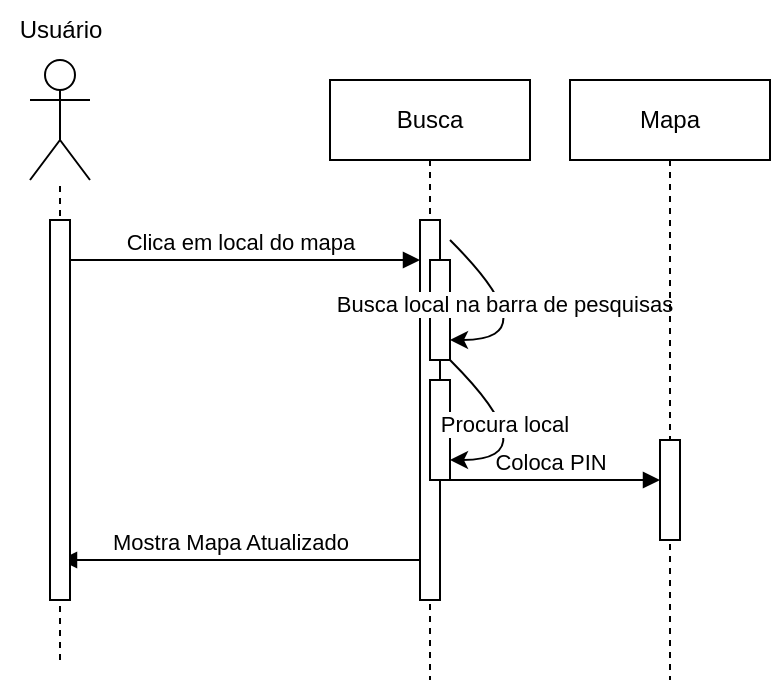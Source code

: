 <mxfile version="24.7.17">
  <diagram name="Página-1" id="30S28V-sfpHmcAIecQgn">
    <mxGraphModel dx="472" dy="737" grid="1" gridSize="10" guides="1" tooltips="1" connect="1" arrows="1" fold="1" page="1" pageScale="1" pageWidth="827" pageHeight="1169" math="0" shadow="0">
      <root>
        <mxCell id="0" />
        <mxCell id="1" parent="0" />
        <mxCell id="teBmgloNEacWPZcQMbZP-4" value="Busca" style="shape=umlLifeline;perimeter=lifelinePerimeter;whiteSpace=wrap;html=1;container=0;dropTarget=0;collapsible=0;recursiveResize=0;outlineConnect=0;portConstraint=eastwest;newEdgeStyle={&quot;edgeStyle&quot;:&quot;elbowEdgeStyle&quot;,&quot;elbow&quot;:&quot;vertical&quot;,&quot;curved&quot;:0,&quot;rounded&quot;:0};" parent="1" vertex="1">
          <mxGeometry x="280" y="80" width="100" height="300" as="geometry" />
        </mxCell>
        <mxCell id="teBmgloNEacWPZcQMbZP-5" value="" style="html=1;points=[];perimeter=orthogonalPerimeter;outlineConnect=0;targetShapes=umlLifeline;portConstraint=eastwest;newEdgeStyle={&quot;edgeStyle&quot;:&quot;elbowEdgeStyle&quot;,&quot;elbow&quot;:&quot;vertical&quot;,&quot;curved&quot;:0,&quot;rounded&quot;:0};" parent="teBmgloNEacWPZcQMbZP-4" vertex="1">
          <mxGeometry x="45" y="70" width="10" height="190" as="geometry" />
        </mxCell>
        <mxCell id="teBmgloNEacWPZcQMbZP-6" value="&lt;span style=&quot;color: rgba(0, 0, 0, 0); font-family: monospace; font-size: 0px; text-align: start;&quot;&gt;%3CmxGraphModel%3E%3Croot%3E%3CmxCell%20id%3D%220%22%2F%3E%3CmxCell%20id%3D%221%22%20parent%3D%220%22%2F%3E%3CmxCell%20id%3D%222%22%20value%3D%22%22%20style%3D%22curved%3D1%3BendArrow%3Dclassic%3Bhtml%3D1%3Brounded%3D0%3B%22%20edge%3D%221%22%20parent%3D%221%22%3E%3CmxGeometry%20width%3D%2250%22%20height%3D%2250%22%20relative%3D%221%22%20as%3D%22geometry%22%3E%3CmxPoint%20x%3D%22340%22%20y%3D%22160%22%20as%3D%22sourcePoint%22%2F%3E%3CmxPoint%20x%3D%22340%22%20y%3D%22210%22%20as%3D%22targetPoint%22%2F%3E%3CArray%20as%3D%22points%22%3E%3CmxPoint%20x%3D%22390%22%20y%3D%22210%22%2F%3E%3C%2FArray%3E%3C%2FmxGeometry%3E%3C%2FmxCell%3E%3CmxCell%20id%3D%223%22%20value%3D%22Procura%20local%22%20style%3D%22edgeLabel%3Bhtml%3D1%3Balign%3Dcenter%3BverticalAlign%3Dmiddle%3Bresizable%3D0%3Bpoints%3D%5B%5D%3B%22%20vertex%3D%221%22%20connectable%3D%220%22%20parent%3D%222%22%3E%3CmxGeometry%20x%3D%22-0.312%22%20y%3D%22-3%22%20relative%3D%221%22%20as%3D%22geometry%22%3E%3CmxPoint%20as%3D%22offset%22%2F%3E%3C%2FmxGeometry%3E%3C%2FmxCell%3E%3C%2Froot%3E%3C%2FmxGraphModel%3E&lt;/span&gt;" style="html=1;points=[];perimeter=orthogonalPerimeter;outlineConnect=0;targetShapes=umlLifeline;portConstraint=eastwest;newEdgeStyle={&quot;edgeStyle&quot;:&quot;elbowEdgeStyle&quot;,&quot;elbow&quot;:&quot;vertical&quot;,&quot;curved&quot;:0,&quot;rounded&quot;:0};" parent="teBmgloNEacWPZcQMbZP-4" vertex="1">
          <mxGeometry x="50" y="90" width="10" height="50" as="geometry" />
        </mxCell>
        <mxCell id="teBmgloNEacWPZcQMbZP-19" value="&lt;span style=&quot;color: rgba(0, 0, 0, 0); font-family: monospace; font-size: 0px; text-align: start;&quot;&gt;%3CmxGraphModel%3E%3Croot%3E%3CmxCell%20id%3D%220%22%2F%3E%3CmxCell%20id%3D%221%22%20parent%3D%220%22%2F%3E%3CmxCell%20id%3D%222%22%20value%3D%22%22%20style%3D%22curved%3D1%3BendArrow%3Dclassic%3Bhtml%3D1%3Brounded%3D0%3B%22%20edge%3D%221%22%20parent%3D%221%22%3E%3CmxGeometry%20width%3D%2250%22%20height%3D%2250%22%20relative%3D%221%22%20as%3D%22geometry%22%3E%3CmxPoint%20x%3D%22340%22%20y%3D%22160%22%20as%3D%22sourcePoint%22%2F%3E%3CmxPoint%20x%3D%22340%22%20y%3D%22210%22%20as%3D%22targetPoint%22%2F%3E%3CArray%20as%3D%22points%22%3E%3CmxPoint%20x%3D%22390%22%20y%3D%22210%22%2F%3E%3C%2FArray%3E%3C%2FmxGeometry%3E%3C%2FmxCell%3E%3CmxCell%20id%3D%223%22%20value%3D%22Procura%20local%22%20style%3D%22edgeLabel%3Bhtml%3D1%3Balign%3Dcenter%3BverticalAlign%3Dmiddle%3Bresizable%3D0%3Bpoints%3D%5B%5D%3B%22%20vertex%3D%221%22%20connectable%3D%220%22%20parent%3D%222%22%3E%3CmxGeometry%20x%3D%22-0.312%22%20y%3D%22-3%22%20relative%3D%221%22%20as%3D%22geometry%22%3E%3CmxPoint%20as%3D%22offset%22%2F%3E%3C%2FmxGeometry%3E%3C%2FmxCell%3E%3C%2Froot%3E%3C%2FmxGraphModel%3E&lt;/span&gt;" style="html=1;points=[];perimeter=orthogonalPerimeter;outlineConnect=0;targetShapes=umlLifeline;portConstraint=eastwest;newEdgeStyle={&quot;edgeStyle&quot;:&quot;elbowEdgeStyle&quot;,&quot;elbow&quot;:&quot;vertical&quot;,&quot;curved&quot;:0,&quot;rounded&quot;:0};" parent="teBmgloNEacWPZcQMbZP-4" vertex="1">
          <mxGeometry x="50" y="150" width="10" height="50" as="geometry" />
        </mxCell>
        <mxCell id="teBmgloNEacWPZcQMbZP-7" value="" style="curved=1;endArrow=classic;html=1;rounded=0;" parent="1" edge="1">
          <mxGeometry width="50" height="50" relative="1" as="geometry">
            <mxPoint x="340" y="160" as="sourcePoint" />
            <mxPoint x="340" y="210" as="targetPoint" />
            <Array as="points">
              <mxPoint x="390" y="210" />
            </Array>
          </mxGeometry>
        </mxCell>
        <mxCell id="teBmgloNEacWPZcQMbZP-8" value="Busca local na barra de pesquisas" style="edgeLabel;html=1;align=center;verticalAlign=middle;resizable=0;points=[];" parent="teBmgloNEacWPZcQMbZP-7" vertex="1" connectable="0">
          <mxGeometry x="-0.312" y="-3" relative="1" as="geometry">
            <mxPoint as="offset" />
          </mxGeometry>
        </mxCell>
        <mxCell id="teBmgloNEacWPZcQMbZP-9" value="Mapa" style="shape=umlLifeline;perimeter=lifelinePerimeter;whiteSpace=wrap;html=1;container=0;dropTarget=0;collapsible=0;recursiveResize=0;outlineConnect=0;portConstraint=eastwest;newEdgeStyle={&quot;edgeStyle&quot;:&quot;elbowEdgeStyle&quot;,&quot;elbow&quot;:&quot;vertical&quot;,&quot;curved&quot;:0,&quot;rounded&quot;:0};" parent="1" vertex="1">
          <mxGeometry x="400" y="80" width="100" height="300" as="geometry" />
        </mxCell>
        <mxCell id="teBmgloNEacWPZcQMbZP-10" value="" style="html=1;points=[];perimeter=orthogonalPerimeter;outlineConnect=0;targetShapes=umlLifeline;portConstraint=eastwest;newEdgeStyle={&quot;edgeStyle&quot;:&quot;elbowEdgeStyle&quot;,&quot;elbow&quot;:&quot;vertical&quot;,&quot;curved&quot;:0,&quot;rounded&quot;:0};" parent="teBmgloNEacWPZcQMbZP-9" vertex="1">
          <mxGeometry x="45" y="180" width="10" height="50" as="geometry" />
        </mxCell>
        <mxCell id="teBmgloNEacWPZcQMbZP-11" value="Coloca PIN" style="html=1;verticalAlign=bottom;endArrow=block;edgeStyle=elbowEdgeStyle;elbow=vertical;curved=0;rounded=0;" parent="1" edge="1">
          <mxGeometry x="0.002" relative="1" as="geometry">
            <mxPoint x="335" y="280" as="sourcePoint" />
            <Array as="points">
              <mxPoint x="425" y="280" />
            </Array>
            <mxPoint x="445" y="280" as="targetPoint" />
            <mxPoint as="offset" />
          </mxGeometry>
        </mxCell>
        <mxCell id="teBmgloNEacWPZcQMbZP-15" value="Clica em local do mapa" style="html=1;verticalAlign=bottom;endArrow=block;edgeStyle=elbowEdgeStyle;elbow=vertical;curved=0;rounded=0;" parent="1" target="teBmgloNEacWPZcQMbZP-5" edge="1">
          <mxGeometry x="0.002" relative="1" as="geometry">
            <mxPoint x="145" y="170" as="sourcePoint" />
            <Array as="points">
              <mxPoint x="245" y="170" />
            </Array>
            <mxPoint x="320" y="170" as="targetPoint" />
            <mxPoint as="offset" />
          </mxGeometry>
        </mxCell>
        <mxCell id="teBmgloNEacWPZcQMbZP-16" value="Mostra Mapa Atualizado" style="html=1;verticalAlign=bottom;endArrow=block;edgeStyle=elbowEdgeStyle;elbow=vertical;curved=0;rounded=0;" parent="1" edge="1">
          <mxGeometry x="0.244" relative="1" as="geometry">
            <mxPoint x="280" y="320" as="sourcePoint" />
            <Array as="points">
              <mxPoint x="325" y="320" />
            </Array>
            <mxPoint x="145.0" y="320" as="targetPoint" />
            <mxPoint as="offset" />
          </mxGeometry>
        </mxCell>
        <mxCell id="teBmgloNEacWPZcQMbZP-17" value="" style="curved=1;endArrow=classic;html=1;rounded=0;" parent="1" edge="1">
          <mxGeometry width="50" height="50" relative="1" as="geometry">
            <mxPoint x="340" y="220" as="sourcePoint" />
            <mxPoint x="340" y="270" as="targetPoint" />
            <Array as="points">
              <mxPoint x="390" y="270" />
            </Array>
          </mxGeometry>
        </mxCell>
        <mxCell id="teBmgloNEacWPZcQMbZP-18" value="Procura local" style="edgeLabel;html=1;align=center;verticalAlign=middle;resizable=0;points=[];" parent="teBmgloNEacWPZcQMbZP-17" vertex="1" connectable="0">
          <mxGeometry x="-0.312" y="-3" relative="1" as="geometry">
            <mxPoint as="offset" />
          </mxGeometry>
        </mxCell>
        <mxCell id="R6Y9RQxlQtUOHxWOLL3g-2" value="" style="shape=umlActor;verticalLabelPosition=bottom;verticalAlign=top;html=1;outlineConnect=0;" parent="1" vertex="1">
          <mxGeometry x="130" y="70" width="30" height="60" as="geometry" />
        </mxCell>
        <mxCell id="R6Y9RQxlQtUOHxWOLL3g-4" value="" style="endArrow=none;dashed=1;html=1;rounded=0;" parent="1" target="R6Y9RQxlQtUOHxWOLL3g-2" edge="1">
          <mxGeometry width="50" height="50" relative="1" as="geometry">
            <mxPoint x="145" y="370" as="sourcePoint" />
            <mxPoint x="70" y="150" as="targetPoint" />
          </mxGeometry>
        </mxCell>
        <mxCell id="R6Y9RQxlQtUOHxWOLL3g-7" value="" style="rounded=0;whiteSpace=wrap;html=1;" parent="1" vertex="1">
          <mxGeometry x="140" y="150" width="10" height="190" as="geometry" />
        </mxCell>
        <mxCell id="R6Y9RQxlQtUOHxWOLL3g-8" value="Usuário" style="text;html=1;align=center;verticalAlign=middle;resizable=0;points=[];autosize=1;strokeColor=none;fillColor=none;" parent="1" vertex="1">
          <mxGeometry x="115" y="40" width="60" height="30" as="geometry" />
        </mxCell>
      </root>
    </mxGraphModel>
  </diagram>
</mxfile>

